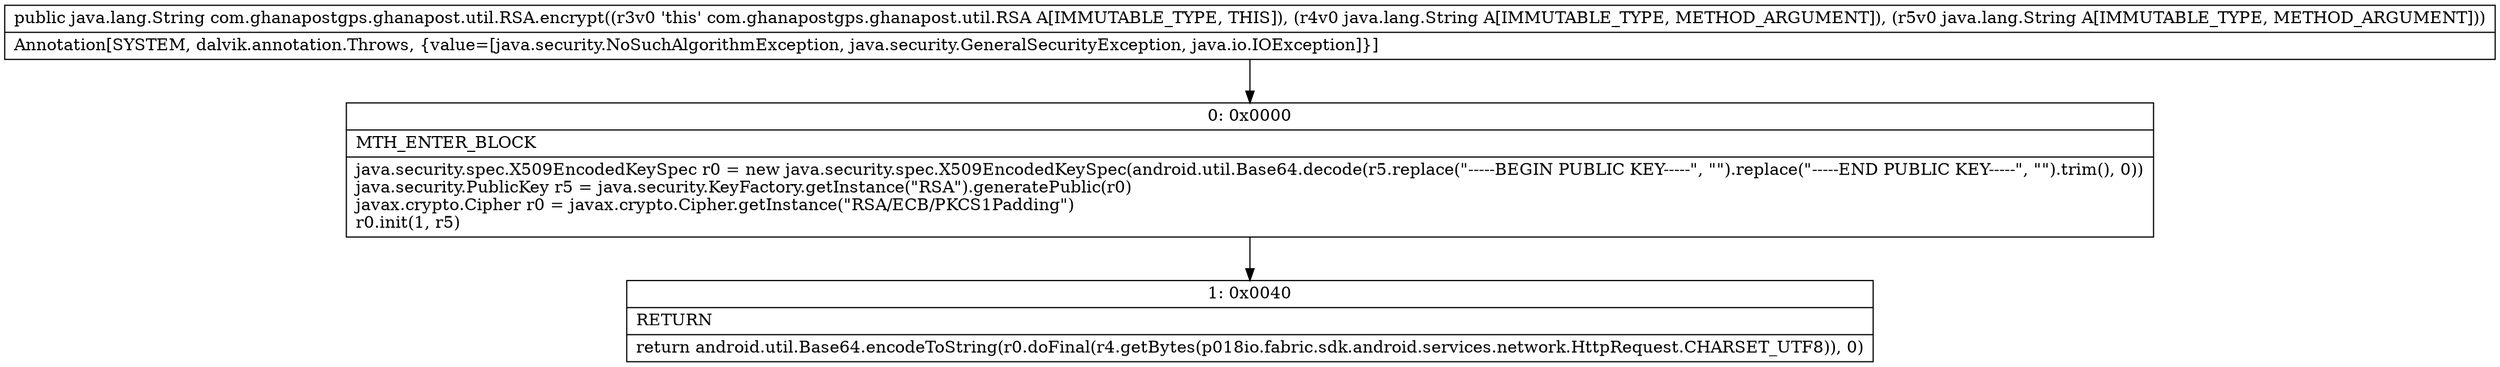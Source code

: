 digraph "CFG forcom.ghanapostgps.ghanapost.util.RSA.encrypt(Ljava\/lang\/String;Ljava\/lang\/String;)Ljava\/lang\/String;" {
Node_0 [shape=record,label="{0\:\ 0x0000|MTH_ENTER_BLOCK\l|java.security.spec.X509EncodedKeySpec r0 = new java.security.spec.X509EncodedKeySpec(android.util.Base64.decode(r5.replace(\"\-\-\-\-\-BEGIN PUBLIC KEY\-\-\-\-\-\", \"\").replace(\"\-\-\-\-\-END PUBLIC KEY\-\-\-\-\-\", \"\").trim(), 0))\ljava.security.PublicKey r5 = java.security.KeyFactory.getInstance(\"RSA\").generatePublic(r0)\ljavax.crypto.Cipher r0 = javax.crypto.Cipher.getInstance(\"RSA\/ECB\/PKCS1Padding\")\lr0.init(1, r5)\l}"];
Node_1 [shape=record,label="{1\:\ 0x0040|RETURN\l|return android.util.Base64.encodeToString(r0.doFinal(r4.getBytes(p018io.fabric.sdk.android.services.network.HttpRequest.CHARSET_UTF8)), 0)\l}"];
MethodNode[shape=record,label="{public java.lang.String com.ghanapostgps.ghanapost.util.RSA.encrypt((r3v0 'this' com.ghanapostgps.ghanapost.util.RSA A[IMMUTABLE_TYPE, THIS]), (r4v0 java.lang.String A[IMMUTABLE_TYPE, METHOD_ARGUMENT]), (r5v0 java.lang.String A[IMMUTABLE_TYPE, METHOD_ARGUMENT]))  | Annotation[SYSTEM, dalvik.annotation.Throws, \{value=[java.security.NoSuchAlgorithmException, java.security.GeneralSecurityException, java.io.IOException]\}]\l}"];
MethodNode -> Node_0;
Node_0 -> Node_1;
}

